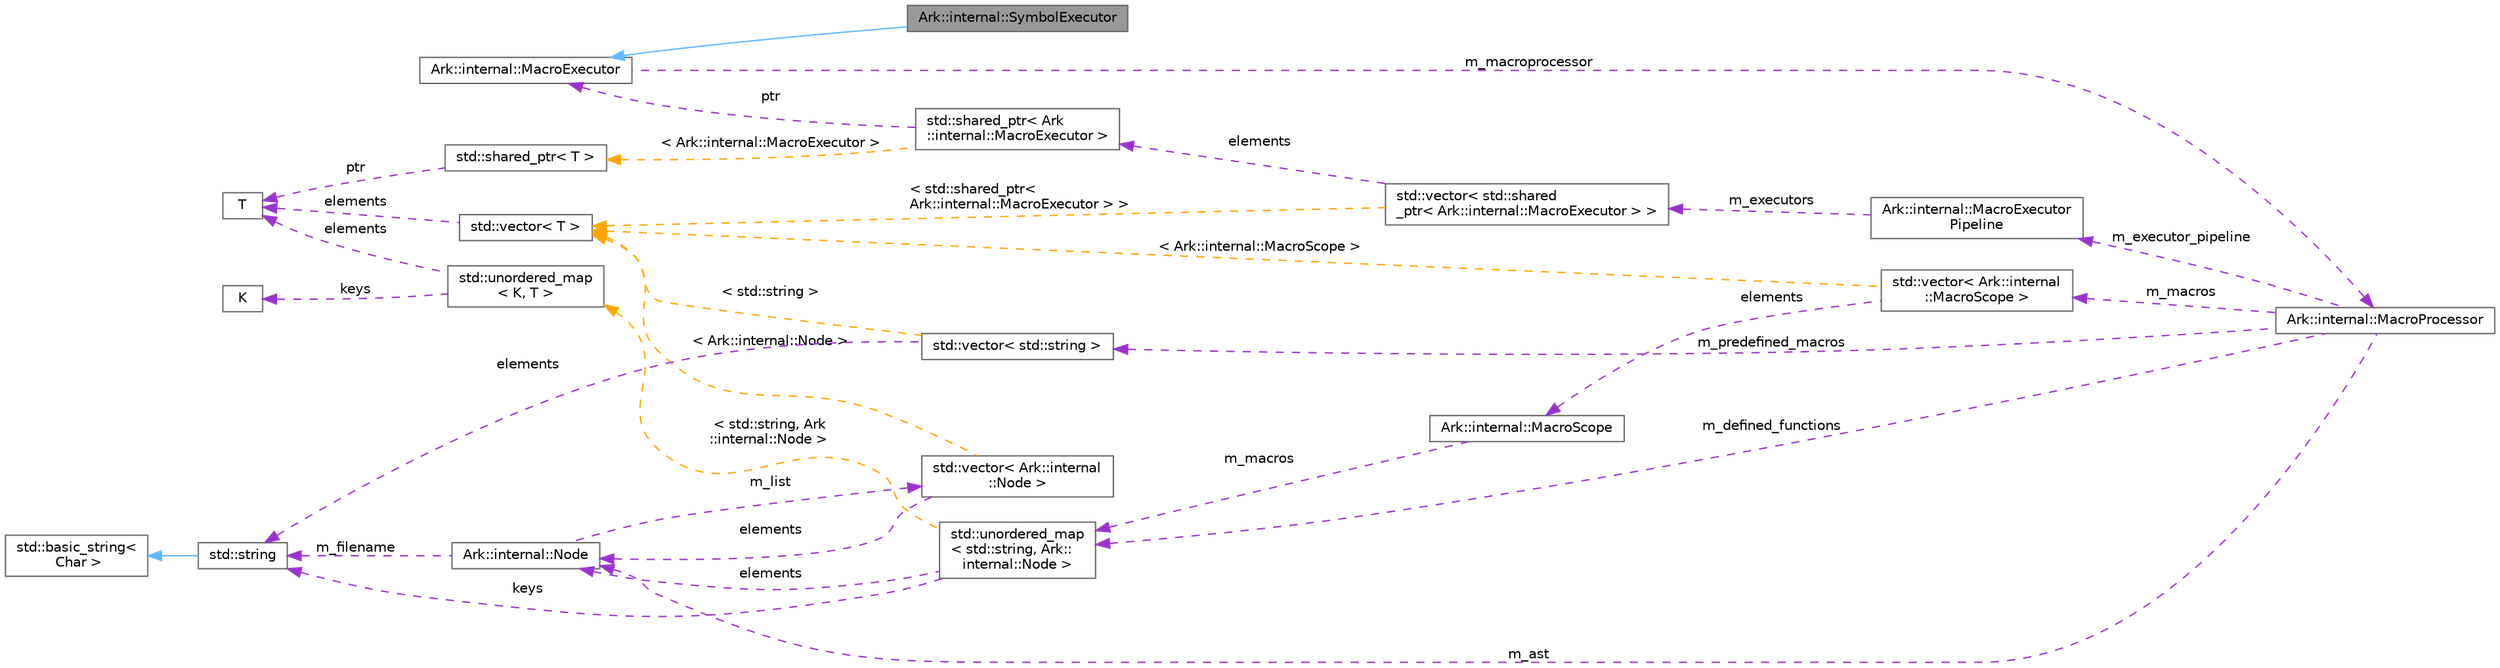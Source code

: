 digraph "Ark::internal::SymbolExecutor"
{
 // INTERACTIVE_SVG=YES
 // LATEX_PDF_SIZE
  bgcolor="transparent";
  edge [fontname=Helvetica,fontsize=10,labelfontname=Helvetica,labelfontsize=10];
  node [fontname=Helvetica,fontsize=10,shape=box,height=0.2,width=0.4];
  rankdir="LR";
  Node1 [label="Ark::internal::SymbolExecutor",height=0.2,width=0.4,color="gray40", fillcolor="grey60", style="filled", fontcolor="black",tooltip="Handles Symbol macros."];
  Node2 -> Node1 [dir="back",color="steelblue1",style="solid"];
  Node2 [label="Ark::internal::MacroExecutor",height=0.2,width=0.4,color="gray40", fillcolor="white", style="filled",URL="$d5/d8f/classArk_1_1internal_1_1MacroExecutor.html",tooltip="A class that applies macros in a Node."];
  Node3 -> Node2 [dir="back",color="darkorchid3",style="dashed",label=" m_macroprocessor" ];
  Node3 [label="Ark::internal::MacroProcessor",height=0.2,width=0.4,color="gray40", fillcolor="white", style="filled",URL="$d5/db5/classArk_1_1internal_1_1MacroProcessor.html",tooltip="The class handling the macros definitions and calls, given an AST."];
  Node4 -> Node3 [dir="back",color="darkorchid3",style="dashed",label=" m_ast" ];
  Node4 [label="Ark::internal::Node",height=0.2,width=0.4,color="gray40", fillcolor="white", style="filled",URL="$dc/d9e/classArk_1_1internal_1_1Node.html",tooltip="A node of an Abstract Syntax Tree for ArkScript."];
  Node5 -> Node4 [dir="back",color="darkorchid3",style="dashed",label=" m_list" ];
  Node5 [label="std::vector\< Ark::internal\l::Node \>",height=0.2,width=0.4,color="gray40", fillcolor="white", style="filled",tooltip=" "];
  Node4 -> Node5 [dir="back",color="darkorchid3",style="dashed",label=" elements" ];
  Node6 -> Node5 [dir="back",color="orange",style="dashed",label=" \< Ark::internal::Node \>" ];
  Node6 [label="std::vector\< T \>",height=0.2,width=0.4,color="gray40", fillcolor="white", style="filled",tooltip=" "];
  Node7 -> Node6 [dir="back",color="darkorchid3",style="dashed",label=" elements" ];
  Node7 [label="T",height=0.2,width=0.4,color="gray40", fillcolor="white", style="filled",tooltip=" "];
  Node8 -> Node4 [dir="back",color="darkorchid3",style="dashed",label=" m_filename" ];
  Node8 [label="std::string",height=0.2,width=0.4,color="gray40", fillcolor="white", style="filled",tooltip=" "];
  Node9 -> Node8 [dir="back",color="steelblue1",style="solid"];
  Node9 [label="std::basic_string\<\l Char \>",height=0.2,width=0.4,color="gray40", fillcolor="white", style="filled",tooltip=" "];
  Node10 -> Node3 [dir="back",color="darkorchid3",style="dashed",label=" m_macros" ];
  Node10 [label="std::vector\< Ark::internal\l::MacroScope \>",height=0.2,width=0.4,color="gray40", fillcolor="white", style="filled",tooltip=" "];
  Node11 -> Node10 [dir="back",color="darkorchid3",style="dashed",label=" elements" ];
  Node11 [label="Ark::internal::MacroScope",height=0.2,width=0.4,color="gray40", fillcolor="white", style="filled",URL="$d6/d42/classArk_1_1internal_1_1MacroScope.html",tooltip=" "];
  Node12 -> Node11 [dir="back",color="darkorchid3",style="dashed",label=" m_macros" ];
  Node12 [label="std::unordered_map\l\< std::string, Ark::\linternal::Node \>",height=0.2,width=0.4,color="gray40", fillcolor="white", style="filled",tooltip=" "];
  Node8 -> Node12 [dir="back",color="darkorchid3",style="dashed",label=" keys" ];
  Node4 -> Node12 [dir="back",color="darkorchid3",style="dashed",label=" elements" ];
  Node13 -> Node12 [dir="back",color="orange",style="dashed",label=" \< std::string, Ark\l::internal::Node \>" ];
  Node13 [label="std::unordered_map\l\< K, T \>",height=0.2,width=0.4,color="gray40", fillcolor="white", style="filled",tooltip=" "];
  Node14 -> Node13 [dir="back",color="darkorchid3",style="dashed",label=" keys" ];
  Node14 [label="K",height=0.2,width=0.4,color="gray40", fillcolor="white", style="filled",tooltip=" "];
  Node7 -> Node13 [dir="back",color="darkorchid3",style="dashed",label=" elements" ];
  Node6 -> Node10 [dir="back",color="orange",style="dashed",label=" \< Ark::internal::MacroScope \>" ];
  Node15 -> Node3 [dir="back",color="darkorchid3",style="dashed",label=" m_executor_pipeline" ];
  Node15 [label="Ark::internal::MacroExecutor\lPipeline",height=0.2,width=0.4,color="gray40", fillcolor="white", style="filled",URL="$d7/d22/classArk_1_1internal_1_1MacroExecutorPipeline.html",tooltip="The class that initializes the MacroExecutors."];
  Node16 -> Node15 [dir="back",color="darkorchid3",style="dashed",label=" m_executors" ];
  Node16 [label="std::vector\< std::shared\l_ptr\< Ark::internal::MacroExecutor \> \>",height=0.2,width=0.4,color="gray40", fillcolor="white", style="filled",tooltip=" "];
  Node17 -> Node16 [dir="back",color="darkorchid3",style="dashed",label=" elements" ];
  Node17 [label="std::shared_ptr\< Ark\l::internal::MacroExecutor \>",height=0.2,width=0.4,color="gray40", fillcolor="white", style="filled",tooltip=" "];
  Node2 -> Node17 [dir="back",color="darkorchid3",style="dashed",label=" ptr" ];
  Node18 -> Node17 [dir="back",color="orange",style="dashed",label=" \< Ark::internal::MacroExecutor \>" ];
  Node18 [label="std::shared_ptr\< T \>",height=0.2,width=0.4,color="gray40", fillcolor="white", style="filled",tooltip=" "];
  Node7 -> Node18 [dir="back",color="darkorchid3",style="dashed",label=" ptr" ];
  Node6 -> Node16 [dir="back",color="orange",style="dashed",label=" \< std::shared_ptr\<\l Ark::internal::MacroExecutor \> \>" ];
  Node19 -> Node3 [dir="back",color="darkorchid3",style="dashed",label=" m_predefined_macros" ];
  Node19 [label="std::vector\< std::string \>",height=0.2,width=0.4,color="gray40", fillcolor="white", style="filled",tooltip=" "];
  Node8 -> Node19 [dir="back",color="darkorchid3",style="dashed",label=" elements" ];
  Node6 -> Node19 [dir="back",color="orange",style="dashed",label=" \< std::string \>" ];
  Node12 -> Node3 [dir="back",color="darkorchid3",style="dashed",label=" m_defined_functions" ];
}
